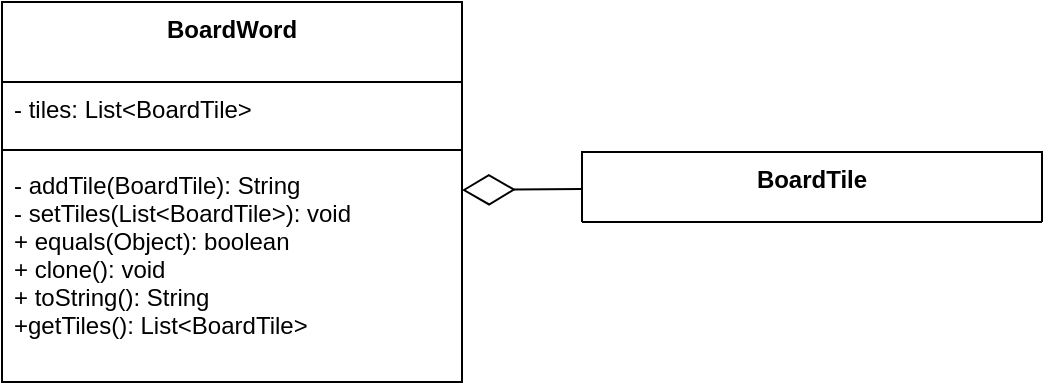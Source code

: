 <mxfile version="15.5.4" type="embed"><diagram id="CPw1MYsMBMTkDHd6I2qA" name="BoardWord"><mxGraphModel dx="760" dy="735" grid="1" gridSize="10" guides="1" tooltips="1" connect="1" arrows="1" fold="1" page="1" pageScale="1" pageWidth="850" pageHeight="1100" math="0" shadow="0"><root><mxCell id="0"/><mxCell id="1" parent="0"/><mxCell id="2" value="BoardWord" style="swimlane;fontStyle=1;align=center;verticalAlign=top;childLayout=stackLayout;horizontal=1;startSize=40;horizontalStack=0;resizeParent=1;resizeParentMax=0;resizeLast=0;collapsible=1;marginBottom=0;" parent="1" vertex="1"><mxGeometry x="180" y="370" width="230" height="190" as="geometry"/></mxCell><mxCell id="3" value="- tiles: List&lt;BoardTile&gt;" style="text;strokeColor=none;fillColor=none;align=left;verticalAlign=top;spacingLeft=4;spacingRight=4;overflow=hidden;rotatable=0;points=[[0,0.5],[1,0.5]];portConstraint=eastwest;" parent="2" vertex="1"><mxGeometry y="40" width="230" height="30" as="geometry"/></mxCell><mxCell id="4" value="" style="line;strokeWidth=1;fillColor=none;align=left;verticalAlign=middle;spacingTop=-1;spacingLeft=3;spacingRight=3;rotatable=0;labelPosition=right;points=[];portConstraint=eastwest;" parent="2" vertex="1"><mxGeometry y="70" width="230" height="8" as="geometry"/></mxCell><mxCell id="5" value="- addTile(BoardTile): String&#10;- setTiles(List&lt;BoardTile&gt;): void&#10;+ equals(Object): boolean&#10;+ clone(): void&#10;+ toString(): String&#10;+getTiles(): List&lt;BoardTile&gt;" style="text;strokeColor=none;fillColor=none;align=left;verticalAlign=top;spacingLeft=4;spacingRight=4;overflow=hidden;rotatable=0;points=[[0,0.5],[1,0.5]];portConstraint=eastwest;" parent="2" vertex="1"><mxGeometry y="78" width="230" height="112" as="geometry"/></mxCell><mxCell id="6" value="BoardTile" style="swimlane;fontStyle=1;align=center;verticalAlign=top;childLayout=stackLayout;horizontal=1;startSize=40;horizontalStack=0;resizeParent=1;resizeParentMax=0;resizeLast=0;collapsible=1;marginBottom=0;" vertex="1" parent="1"><mxGeometry x="470" y="445" width="230" height="35" as="geometry"/></mxCell><mxCell id="10" value="" style="endArrow=diamondThin;endFill=0;endSize=24;html=1;rounded=0;" edge="1" parent="1" source="6" target="2"><mxGeometry width="160" relative="1" as="geometry"><mxPoint x="310" y="380" as="sourcePoint"/><mxPoint x="470" y="380" as="targetPoint"/></mxGeometry></mxCell></root></mxGraphModel></diagram></mxfile>